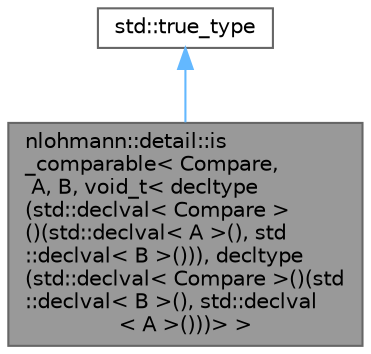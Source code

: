 digraph "nlohmann::detail::is_comparable&lt; Compare, A, B, void_t&lt; decltype(std::declval&lt; Compare &gt;()(std::declval&lt; A &gt;(), std::declval&lt; B &gt;())), decltype(std::declval&lt; Compare &gt;()(std::declval&lt; B &gt;(), std::declval&lt; A &gt;()))&gt; &gt;"
{
 // LATEX_PDF_SIZE
  bgcolor="transparent";
  edge [fontname=Helvetica,fontsize=10,labelfontname=Helvetica,labelfontsize=10];
  node [fontname=Helvetica,fontsize=10,shape=box,height=0.2,width=0.4];
  Node1 [id="Node000001",label="nlohmann::detail::is\l_comparable\< Compare,\l A, B, void_t\< decltype\l(std::declval\< Compare \>\l()(std::declval\< A \>(), std\l::declval\< B \>())), decltype\l(std::declval\< Compare \>()(std\l::declval\< B \>(), std::declval\l\< A \>()))\> \>",height=0.2,width=0.4,color="gray40", fillcolor="grey60", style="filled", fontcolor="black",tooltip=" "];
  Node2 -> Node1 [id="edge2_Node000001_Node000002",dir="back",color="steelblue1",style="solid",tooltip=" "];
  Node2 [id="Node000002",label="std::true_type",height=0.2,width=0.4,color="gray40", fillcolor="white", style="filled",tooltip=" "];
}
